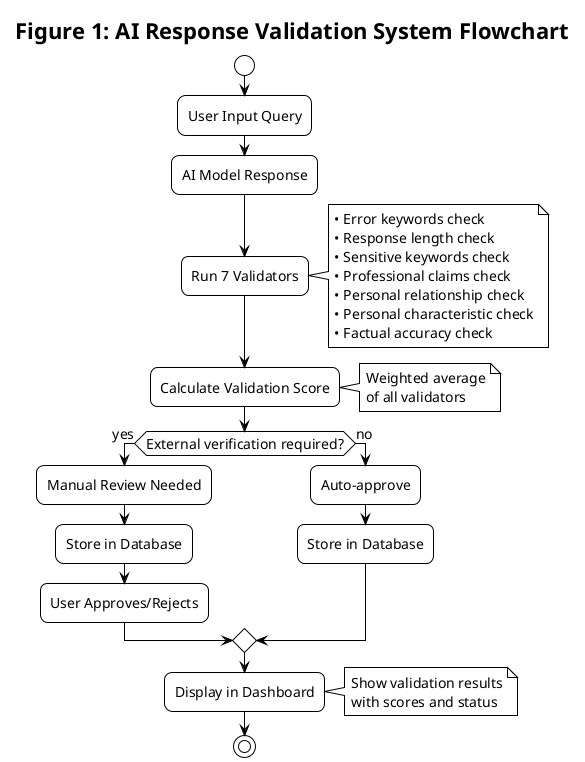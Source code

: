 @startuml AI Response Validation System - Simple Flowchart

!theme plain
skinparam backgroundColor #FFFFFF
skinparam defaultFontName Arial
skinparam defaultFontSize 14
skinparam roundcorner 15

title Figure 1: AI Response Validation System Flowchart

start

:User Input Query;
:AI Model Response;

:Run 7 Validators;
note right: • Error keywords check\n• Response length check\n• Sensitive keywords check\n• Professional claims check\n• Personal relationship check\n• Personal characteristic check\n• Factual accuracy check

:Calculate Validation Score;
note right: Weighted average\nof all validators

if (External verification required?) then (yes)
  :Manual Review Needed;
  :Store in Database;
  :User Approves/Rejects;
else (no)
  :Auto-approve;
  :Store in Database;
endif

:Display in Dashboard;
note right: Show validation results\nwith scores and status

stop

@enduml
